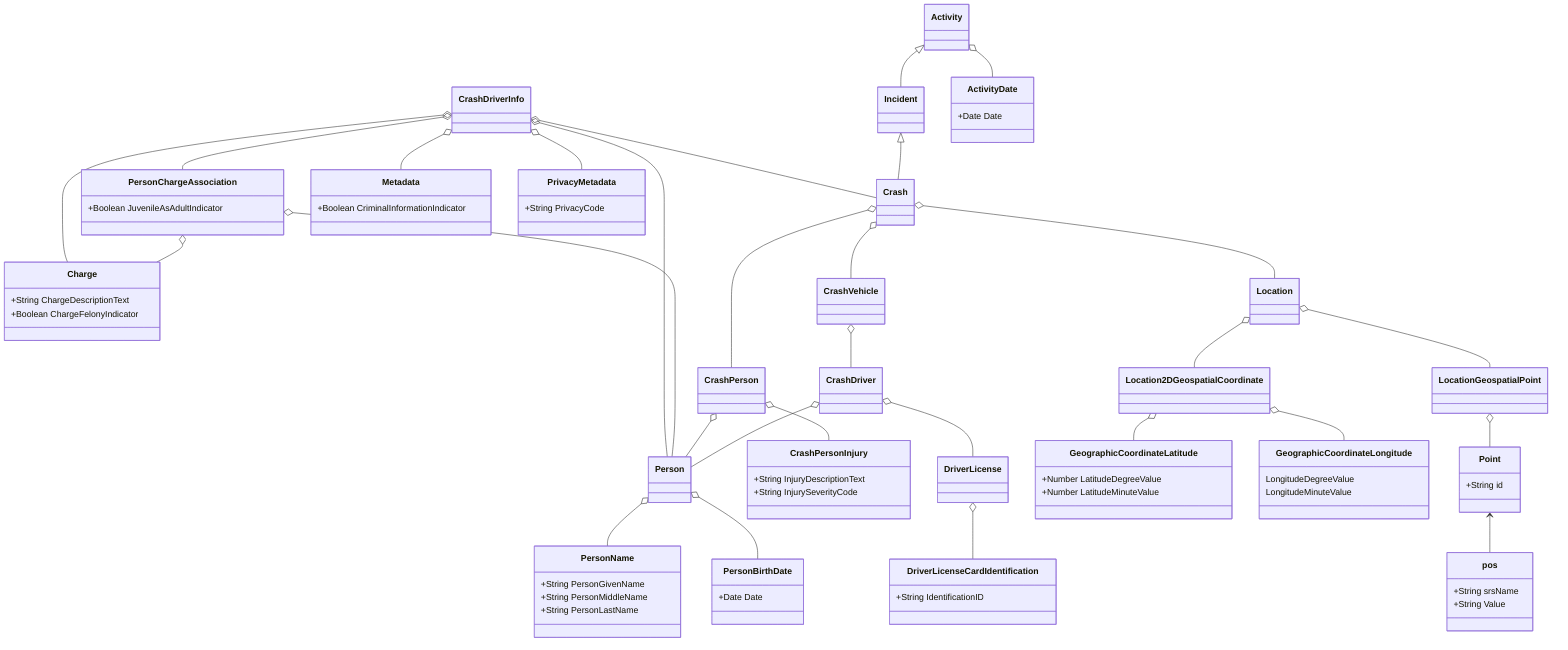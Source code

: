 classDiagram

	class CrashDriverInfo{
	}

	CrashDriverInfo o-- Person
	CrashDriverInfo o-- Crash
	CrashDriverInfo o-- PersonChargeAssociation
	CrashDriverInfo o-- Charge
	CrashDriverInfo o-- Metadata
	CrashDriverInfo o-- PrivacyMetadata
	

	class Person{
	}

	Person o-- PersonName
	Person o-- PersonBirthDate

	class PersonName{
		+String PersonGivenName
		+String PersonMiddleName
		+String PersonLastName
	}

	class PersonBirthDate{
		+Date Date
	}

	class PersonChargeAssociation{
		+Boolean JuvenileAsAdultIndicator
	}
	PersonChargeAssociation o-- Person
	PersonChargeAssociation o-- Charge
	
	class Charge{
		+String ChargeDescriptionText
		+Boolean ChargeFelonyIndicator
	}
	
	class Metadata{
		+Boolean CriminalInformationIndicator
	}
	
	class PrivacyMetadata{
		+String PrivacyCode
	}

	Activity <|-- Incident
	Incident <|-- Crash

	Activity o-- ActivityDate

	class Crash{
	}
	
	Crash o-- CrashVehicle
	CrashVehicle o-- CrashDriver
	Crash o-- CrashPerson
	CrashPerson o-- CrashPersonInjury
	CrashPerson o-- Person
	Crash o-- Location
	CrashDriver o-- Person
	CrashDriver o-- DriverLicense
	DriverLicense o-- DriverLicenseCardIdentification
	
	
	class CrashDriver{
	}

	class CrashPerson{
	}
	class CrashPersonInjury{
		+String InjuryDescriptionText
		+String InjurySeverityCode
	}
	
	class Incident{
	}
	
	class Activity{
	}

	class ActivityDate{
		+Date Date
	}

	class DriverLicense{
	}
	
	class DriverLicenseCardIdentification{
		+String IdentificationID
	}

	Location o-- Location2DGeospatialCoordinate
	Location2DGeospatialCoordinate o-- GeographicCoordinateLatitude
	Location2DGeospatialCoordinate o-- GeographicCoordinateLongitude
	
	Location o-- LocationGeospatialPoint
	LocationGeospatialPoint o-- Point
	Point <-- pos
	
	class Location{
		
	}

	class Location2DGeospatialCoordinate{
	}

	class GeographicCoordinateLatitude{
		+Number LatitudeDegreeValue
		+Number LatitudeMinuteValue
	}

	class GeographicCoordinateLongitude{
		LongitudeDegreeValue
		LongitudeMinuteValue
	}

	class LocationGeospatialPoint{
	}
	
	class Point{
		+String id
	}
	
	class pos{
		+String srsName
		+String Value
	}